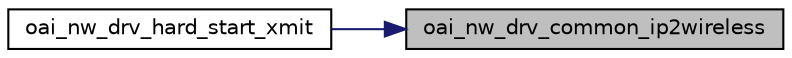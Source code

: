 digraph "oai_nw_drv_common_ip2wireless"
{
 // LATEX_PDF_SIZE
  edge [fontname="Helvetica",fontsize="10",labelfontname="Helvetica",labelfontsize="10"];
  node [fontname="Helvetica",fontsize="10",shape=record];
  rankdir="RL";
  Node1 [label="oai_nw_drv_common_ip2wireless",height=0.2,width=0.4,color="black", fillcolor="grey75", style="filled", fontcolor="black",tooltip="Request the transfer of data (QoS SAP)"];
  Node1 -> Node2 [dir="back",color="midnightblue",fontsize="10",style="solid",fontname="Helvetica"];
  Node2 [label="oai_nw_drv_hard_start_xmit",height=0.2,width=0.4,color="black", fillcolor="white", style="filled",URL="$LITE_2device_8c.html#ae80d2a934669d4cd45e32cda009e1908",tooltip=" "];
}
